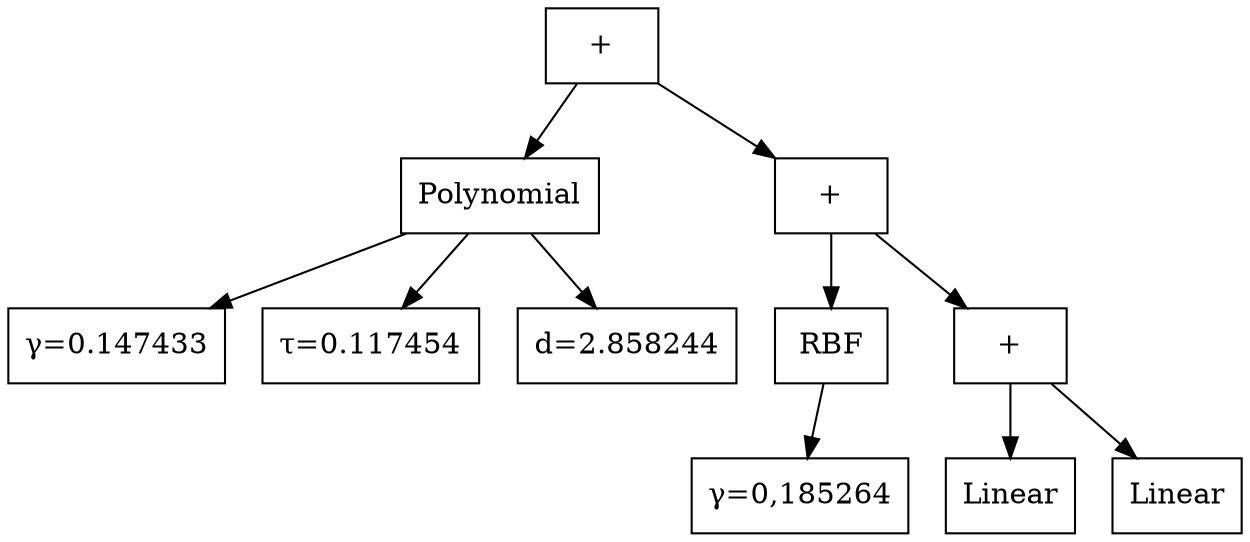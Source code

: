 digraph g {
node [shape=rectangle];
n[label = "+"];

n0[label = "Polynomial"];
n -> n0;
n00[label = "&gamma;=0.147433"];
n0 -> n00;
n01[label = "&tau;=0.117454"];
n0 -> n01;
n02[label = "d=2.858244"];
n0 -> n02;

n1[label = "+"];
n -> n1;
n10[label = "RBF"];
n1 -> n10;
n100[label = "&gamma;=0,185264"];
n10 -> n100
n11[label = "+"];
n1 -> n11;
n110[label = "Linear"]
n11 -> n110;
n111[label = "Linear"]
n11 -> n111;

}